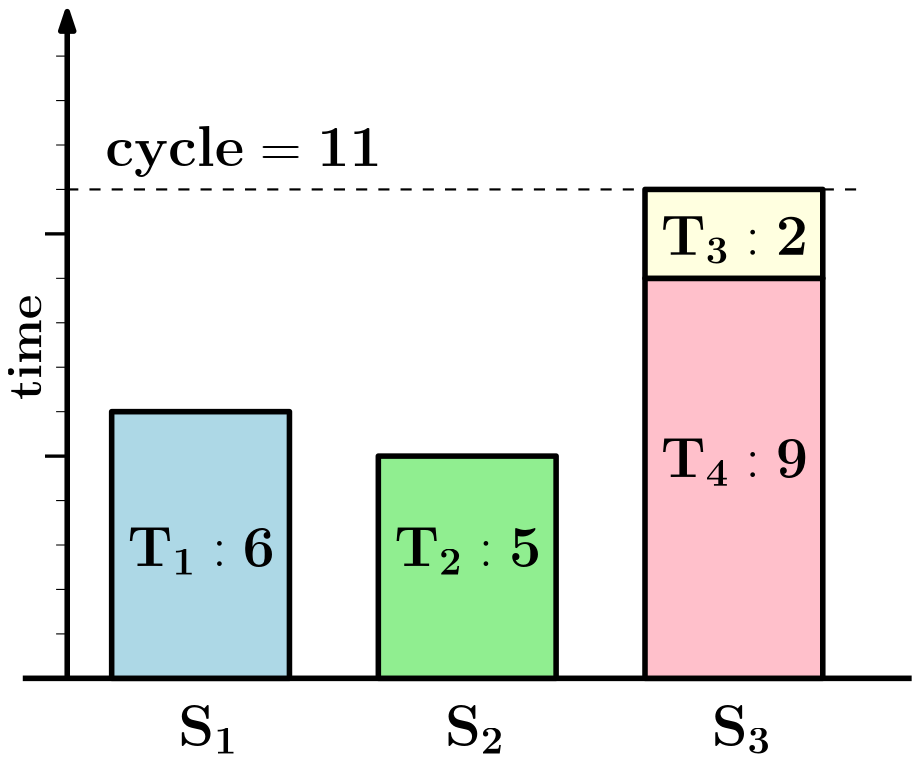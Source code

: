 <?xml version="1.0"?>
<!DOCTYPE ipe SYSTEM "ipe.dtd">
<ipe version="70206" creator="Ipe 7.2.7">
<info created="D:20170508184239" modified="D:20170625185955"/>
<ipestyle name="basic">
<symbol name="arrow/arc(spx)">
<path stroke="sym-stroke" fill="sym-stroke" pen="sym-pen">
0 0 m
-1 0.333 l
-1 -0.333 l
h
</path>
</symbol>
<symbol name="arrow/farc(spx)">
<path stroke="sym-stroke" fill="white" pen="sym-pen">
0 0 m
-1 0.333 l
-1 -0.333 l
h
</path>
</symbol>
<symbol name="arrow/ptarc(spx)">
<path stroke="sym-stroke" fill="sym-stroke" pen="sym-pen">
0 0 m
-1 0.333 l
-0.8 0 l
-1 -0.333 l
h
</path>
</symbol>
<symbol name="arrow/fptarc(spx)">
<path stroke="sym-stroke" fill="white" pen="sym-pen">
0 0 m
-1 0.333 l
-0.8 0 l
-1 -0.333 l
h
</path>
</symbol>
<symbol name="mark/circle(sx)" transformations="translations">
<path fill="sym-stroke">
0.6 0 0 0.6 0 0 e
0.4 0 0 0.4 0 0 e
</path>
</symbol>
<symbol name="mark/disk(sx)" transformations="translations">
<path fill="sym-stroke">
0.6 0 0 0.6 0 0 e
</path>
</symbol>
<symbol name="mark/fdisk(sfx)" transformations="translations">
<group>
<path fill="sym-fill">
0.5 0 0 0.5 0 0 e
</path>
<path fill="sym-stroke" fillrule="eofill">
0.6 0 0 0.6 0 0 e
0.4 0 0 0.4 0 0 e
</path>
</group>
</symbol>
<symbol name="mark/box(sx)" transformations="translations">
<path fill="sym-stroke" fillrule="eofill">
-0.6 -0.6 m
0.6 -0.6 l
0.6 0.6 l
-0.6 0.6 l
h
-0.4 -0.4 m
0.4 -0.4 l
0.4 0.4 l
-0.4 0.4 l
h
</path>
</symbol>
<symbol name="mark/square(sx)" transformations="translations">
<path fill="sym-stroke">
-0.6 -0.6 m
0.6 -0.6 l
0.6 0.6 l
-0.6 0.6 l
h
</path>
</symbol>
<symbol name="mark/fsquare(sfx)" transformations="translations">
<group>
<path fill="sym-fill">
-0.5 -0.5 m
0.5 -0.5 l
0.5 0.5 l
-0.5 0.5 l
h
</path>
<path fill="sym-stroke" fillrule="eofill">
-0.6 -0.6 m
0.6 -0.6 l
0.6 0.6 l
-0.6 0.6 l
h
-0.4 -0.4 m
0.4 -0.4 l
0.4 0.4 l
-0.4 0.4 l
h
</path>
</group>
</symbol>
<symbol name="mark/cross(sx)" transformations="translations">
<group>
<path fill="sym-stroke">
-0.43 -0.57 m
0.57 0.43 l
0.43 0.57 l
-0.57 -0.43 l
h
</path>
<path fill="sym-stroke">
-0.43 0.57 m
0.57 -0.43 l
0.43 -0.57 l
-0.57 0.43 l
h
</path>
</group>
</symbol>
<symbol name="arrow/fnormal(spx)">
<path stroke="sym-stroke" fill="white" pen="sym-pen">
0 0 m
-1 0.333 l
-1 -0.333 l
h
</path>
</symbol>
<symbol name="arrow/pointed(spx)">
<path stroke="sym-stroke" fill="sym-stroke" pen="sym-pen">
0 0 m
-1 0.333 l
-0.8 0 l
-1 -0.333 l
h
</path>
</symbol>
<symbol name="arrow/fpointed(spx)">
<path stroke="sym-stroke" fill="white" pen="sym-pen">
0 0 m
-1 0.333 l
-0.8 0 l
-1 -0.333 l
h
</path>
</symbol>
<symbol name="arrow/linear(spx)">
<path stroke="sym-stroke" pen="sym-pen">
-1 0.333 m
0 0 l
-1 -0.333 l
</path>
</symbol>
<symbol name="arrow/fdouble(spx)">
<path stroke="sym-stroke" fill="white" pen="sym-pen">
0 0 m
-1 0.333 l
-1 -0.333 l
h
-1 0 m
-2 0.333 l
-2 -0.333 l
h
</path>
</symbol>
<symbol name="arrow/double(spx)">
<path stroke="sym-stroke" fill="sym-stroke" pen="sym-pen">
0 0 m
-1 0.333 l
-1 -0.333 l
h
-1 0 m
-2 0.333 l
-2 -0.333 l
h
</path>
</symbol>
<pen name="heavier" value="0.8"/>
<pen name="fat" value="1.2"/>
<pen name="ultrafat" value="2"/>
<symbolsize name="large" value="5"/>
<symbolsize name="small" value="2"/>
<symbolsize name="tiny" value="1.1"/>
<arrowsize name="large" value="10"/>
<arrowsize name="small" value="5"/>
<arrowsize name="tiny" value="3"/>
<color name="red" value="1 0 0"/>
<color name="green" value="0 1 0"/>
<color name="blue" value="0 0 1"/>
<color name="yellow" value="1 1 0"/>
<color name="orange" value="1 0.647 0"/>
<color name="gold" value="1 0.843 0"/>
<color name="purple" value="0.627 0.125 0.941"/>
<color name="gray" value="0.745"/>
<color name="brown" value="0.647 0.165 0.165"/>
<color name="navy" value="0 0 0.502"/>
<color name="pink" value="1 0.753 0.796"/>
<color name="seagreen" value="0.18 0.545 0.341"/>
<color name="turquoise" value="0.251 0.878 0.816"/>
<color name="violet" value="0.933 0.51 0.933"/>
<color name="darkblue" value="0 0 0.545"/>
<color name="darkcyan" value="0 0.545 0.545"/>
<color name="darkgray" value="0.663"/>
<color name="darkgreen" value="0 0.392 0"/>
<color name="darkmagenta" value="0.545 0 0.545"/>
<color name="darkorange" value="1 0.549 0"/>
<color name="darkred" value="0.545 0 0"/>
<color name="lightblue" value="0.678 0.847 0.902"/>
<color name="lightcyan" value="0.878 1 1"/>
<color name="lightgray" value="0.827"/>
<color name="lightgreen" value="0.565 0.933 0.565"/>
<color name="lightyellow" value="1 1 0.878"/>
<dashstyle name="dashed" value="[4] 0"/>
<dashstyle name="dotted" value="[1 3] 0"/>
<dashstyle name="dash dotted" value="[4 2 1 2] 0"/>
<dashstyle name="dash dot dotted" value="[4 2 1 2 1 2] 0"/>
<textsize name="large" value="\large"/>
<textsize name="Large" value="\Large"/>
<textsize name="LARGE" value="\LARGE"/>
<textsize name="huge" value="\huge"/>
<textsize name="Huge" value="\Huge"/>
<textsize name="small" value="\small"/>
<textsize name="footnote" value="\footnotesize"/>
<textsize name="tiny" value="\tiny"/>
<textstyle name="center" begin="\begin{center}" end="\end{center}"/>
<textstyle name="itemize" begin="\begin{itemize}" end="\end{itemize}"/>
<textstyle name="item" begin="\begin{itemize}\item{}" end="\end{itemize}"/>
<gridsize name="4 pts" value="4"/>
<gridsize name="8 pts (~3 mm)" value="8"/>
<gridsize name="16 pts (~6 mm)" value="16"/>
<gridsize name="32 pts (~12 mm)" value="32"/>
<gridsize name="10 pts (~3.5 mm)" value="10"/>
<gridsize name="20 pts (~7 mm)" value="20"/>
<gridsize name="14 pts (~5 mm)" value="14"/>
<gridsize name="28 pts (~10 mm)" value="28"/>
<gridsize name="56 pts (~20 mm)" value="56"/>
<anglesize name="90 deg" value="90"/>
<anglesize name="60 deg" value="60"/>
<anglesize name="45 deg" value="45"/>
<anglesize name="30 deg" value="30"/>
<anglesize name="22.5 deg" value="22.5"/>
<opacity name="10%" value="0.1"/>
<opacity name="30%" value="0.3"/>
<opacity name="50%" value="0.5"/>
<opacity name="75%" value="0.75"/>
<tiling name="falling" angle="-60" step="4" width="1"/>
<tiling name="rising" angle="30" step="4" width="1"/>
</ipestyle>
<page>
<layer name="alpha"/>
<view layers="alpha" active="alpha"/>
<path layer="alpha" matrix="0.833333 0 0 1 10.6667 0" stroke="black" pen="ultrafat">
64 576 m
448 576 l
448 576 l
</path>
<path stroke="black" fill="lightblue" pen="ultrafat">
96 576 m
96 672 l
160 672 l
160 576 l
h
</path>
<path stroke="black" fill="lightgreen" pen="ultrafat">
192 576 m
192 656 l
256 656 l
256 576 l
h
</path>
<path matrix="1 0 0 0.9 0 57.6" stroke="black" fill="pink" pen="ultrafat">
288 576 m
288 736 l
352 736 l
352 576 l
h
</path>
<path matrix="1 0 0 1 0 -16" stroke="black" fill="lightyellow" pen="ultrafat">
288 736 m
288 768 l
352 768 l
352 736 l
h
</path>
<text matrix="1 0 0 1 -8 -8" transformations="translations" pos="128 560" stroke="black" type="label" width="21.482" height="14.176" depth="3.1" valign="baseline" size="huge" style="math">\bf{S_1}</text>
<text matrix="1 0 0 1 88 -8" transformations="translations" pos="128 560" stroke="black" type="label" width="21.482" height="14.176" depth="3.1" valign="baseline" size="huge" style="math">\bf{S_2}</text>
<text matrix="1 0 0 1 184 -8" transformations="translations" pos="128 560" stroke="black" type="label" width="21.482" height="14.176" depth="3.1" valign="baseline" size="huge" style="math">\bf{S_3}</text>
<text matrix="1 0 0 1 -26.2946 -7.54108" transformations="translations" pos="128 624" stroke="black" type="label" width="52.994" height="14.176" depth="3.1" valign="baseline" size="huge" style="math">\bf{T_1:6}</text>
<text matrix="1 0 0 1 69.7054 -7.54108" transformations="translations" pos="128 624" stroke="black" type="label" width="52.994" height="14.176" depth="3.1" valign="baseline" size="huge" style="math">\bf{T_2:5}</text>
<text matrix="1 0 0 1 165.705 24.4589" transformations="translations" pos="128 624" stroke="black" type="label" width="52.994" height="14.176" depth="3.1" valign="baseline" size="huge" style="math">\bf{T_4:9}</text>
<text matrix="1 0 0 1 165.705 104.459" transformations="translations" pos="128 624" stroke="black" type="label" width="52.994" height="14.176" depth="3.1" valign="baseline" size="huge" style="math">\bf{T_3:2}</text>
<path matrix="1 0 0 1 0 -16" stroke="black" fill="lightyellow" dash="dashed" pen="heavier">
80 768 m
368 768 l
</path>
<text matrix="1 0 0 1 -34.2946 136.459" transformations="translations" pos="128 624" stroke="black" type="label" width="99.592" height="14.347" depth="4.02" valign="baseline" size="huge" style="math">\bf{cycle=11}</text>
<path stroke="black" pen="ultrafat" arrow="normal/normal">
80 576 m
80 816 l
</path>
<path stroke="black" pen="fat">
80 736 m
72 736 l
</path>
<path stroke="black" pen="fat">
80 656 m
72 656 l
</path>
<path stroke="black">
80 592 m
76 592 l
</path>
<path stroke="black">
80 608 m
76 608 l
</path>
<path stroke="black">
80 624 m
76 624 l
</path>
<path stroke="black">
80 640 m
76 640 l
</path>
<path stroke="black">
80 672 m
76 672 l
76 672 l
</path>
<path stroke="black">
80 688 m
76 688 l
</path>
<path stroke="black">
80 704 m
76 704 l
</path>
<path stroke="black">
80 720 m
76 720 l
</path>
<path matrix="1 0 0 1 0 32" stroke="black">
80 720 m
76 720 l
</path>
<path matrix="1 0 0 1 0 48" stroke="black">
80 720 m
76 720 l
</path>
<path matrix="1 0 0 1 0 64" stroke="black">
80 720 m
76 720 l
</path>
<path matrix="1 0 0 1 0 80" stroke="black">
80 720 m
76 720 l
</path>
<text matrix="0.00181316 0.999998 -0.999998 0.00181316 742.533 607.016" pos="68 672" stroke="black" type="label" width="37.888" height="11.955" depth="0" valign="baseline" size="LARGE">\bf{time}</text>
<path stroke="white">
56 544 m
56 820 l
388 820 l
388 544 l
h
</path>
</page>
</ipe>
